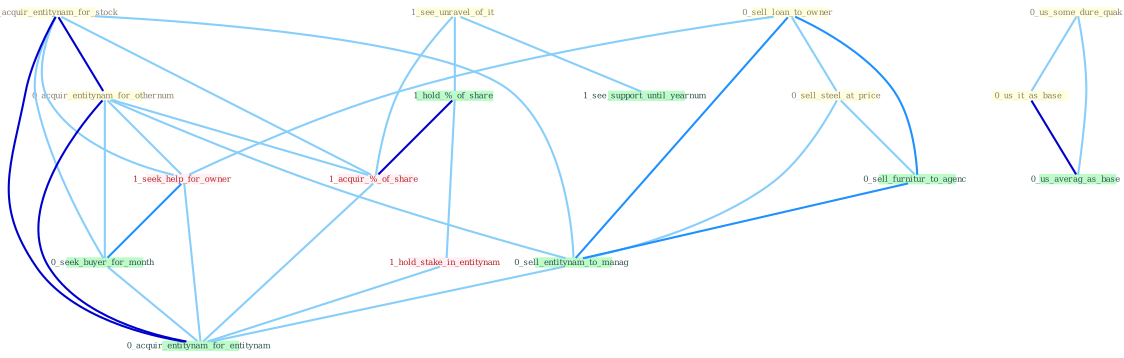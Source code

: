 Graph G{ 
    node
    [shape=polygon,style=filled,width=.5,height=.06,color="#BDFCC9",fixedsize=true,fontsize=4,
    fontcolor="#2f4f4f"];
    {node
    [color="#ffffe0", fontcolor="#8b7d6b"] "0_acquir_entitynam_for_stock " "0_acquir_entitynam_for_othernum " "0_us_some_dure_quak " "0_us_it_as_base " "0_sell_loan_to_owner " "1_see_unravel_of_it " "0_sell_steel_at_price "}
{node [color="#fff0f5", fontcolor="#b22222"] "1_hold_stake_in_entitynam " "1_seek_help_for_owner " "1_acquir_%_of_share "}
edge [color="#B0E2FF"];

	"0_acquir_entitynam_for_stock " -- "0_acquir_entitynam_for_othernum " [w="3", color="#0000cd" , len=0.6];
	"0_acquir_entitynam_for_stock " -- "1_seek_help_for_owner " [w="1", color="#87cefa" ];
	"0_acquir_entitynam_for_stock " -- "0_seek_buyer_for_month " [w="1", color="#87cefa" ];
	"0_acquir_entitynam_for_stock " -- "1_acquir_%_of_share " [w="1", color="#87cefa" ];
	"0_acquir_entitynam_for_stock " -- "0_sell_entitynam_to_manag " [w="1", color="#87cefa" ];
	"0_acquir_entitynam_for_stock " -- "0_acquir_entitynam_for_entitynam " [w="3", color="#0000cd" , len=0.6];
	"0_acquir_entitynam_for_othernum " -- "1_seek_help_for_owner " [w="1", color="#87cefa" ];
	"0_acquir_entitynam_for_othernum " -- "0_seek_buyer_for_month " [w="1", color="#87cefa" ];
	"0_acquir_entitynam_for_othernum " -- "1_acquir_%_of_share " [w="1", color="#87cefa" ];
	"0_acquir_entitynam_for_othernum " -- "0_sell_entitynam_to_manag " [w="1", color="#87cefa" ];
	"0_acquir_entitynam_for_othernum " -- "0_acquir_entitynam_for_entitynam " [w="3", color="#0000cd" , len=0.6];
	"0_us_some_dure_quak " -- "0_us_it_as_base " [w="1", color="#87cefa" ];
	"0_us_some_dure_quak " -- "0_us_averag_as_base " [w="1", color="#87cefa" ];
	"0_us_it_as_base " -- "0_us_averag_as_base " [w="3", color="#0000cd" , len=0.6];
	"0_sell_loan_to_owner " -- "0_sell_steel_at_price " [w="1", color="#87cefa" ];
	"0_sell_loan_to_owner " -- "1_seek_help_for_owner " [w="1", color="#87cefa" ];
	"0_sell_loan_to_owner " -- "0_sell_furnitur_to_agenc " [w="2", color="#1e90ff" , len=0.8];
	"0_sell_loan_to_owner " -- "0_sell_entitynam_to_manag " [w="2", color="#1e90ff" , len=0.8];
	"1_see_unravel_of_it " -- "1_hold_%_of_share " [w="1", color="#87cefa" ];
	"1_see_unravel_of_it " -- "1_acquir_%_of_share " [w="1", color="#87cefa" ];
	"1_see_unravel_of_it " -- "1_see_support_until_yearnum " [w="1", color="#87cefa" ];
	"0_sell_steel_at_price " -- "0_sell_furnitur_to_agenc " [w="1", color="#87cefa" ];
	"0_sell_steel_at_price " -- "0_sell_entitynam_to_manag " [w="1", color="#87cefa" ];
	"1_hold_%_of_share " -- "1_hold_stake_in_entitynam " [w="1", color="#87cefa" ];
	"1_hold_%_of_share " -- "1_acquir_%_of_share " [w="3", color="#0000cd" , len=0.6];
	"1_hold_stake_in_entitynam " -- "0_acquir_entitynam_for_entitynam " [w="1", color="#87cefa" ];
	"1_seek_help_for_owner " -- "0_seek_buyer_for_month " [w="2", color="#1e90ff" , len=0.8];
	"1_seek_help_for_owner " -- "0_acquir_entitynam_for_entitynam " [w="1", color="#87cefa" ];
	"0_seek_buyer_for_month " -- "0_acquir_entitynam_for_entitynam " [w="1", color="#87cefa" ];
	"1_acquir_%_of_share " -- "0_acquir_entitynam_for_entitynam " [w="1", color="#87cefa" ];
	"0_sell_furnitur_to_agenc " -- "0_sell_entitynam_to_manag " [w="2", color="#1e90ff" , len=0.8];
	"0_sell_entitynam_to_manag " -- "0_acquir_entitynam_for_entitynam " [w="1", color="#87cefa" ];
}